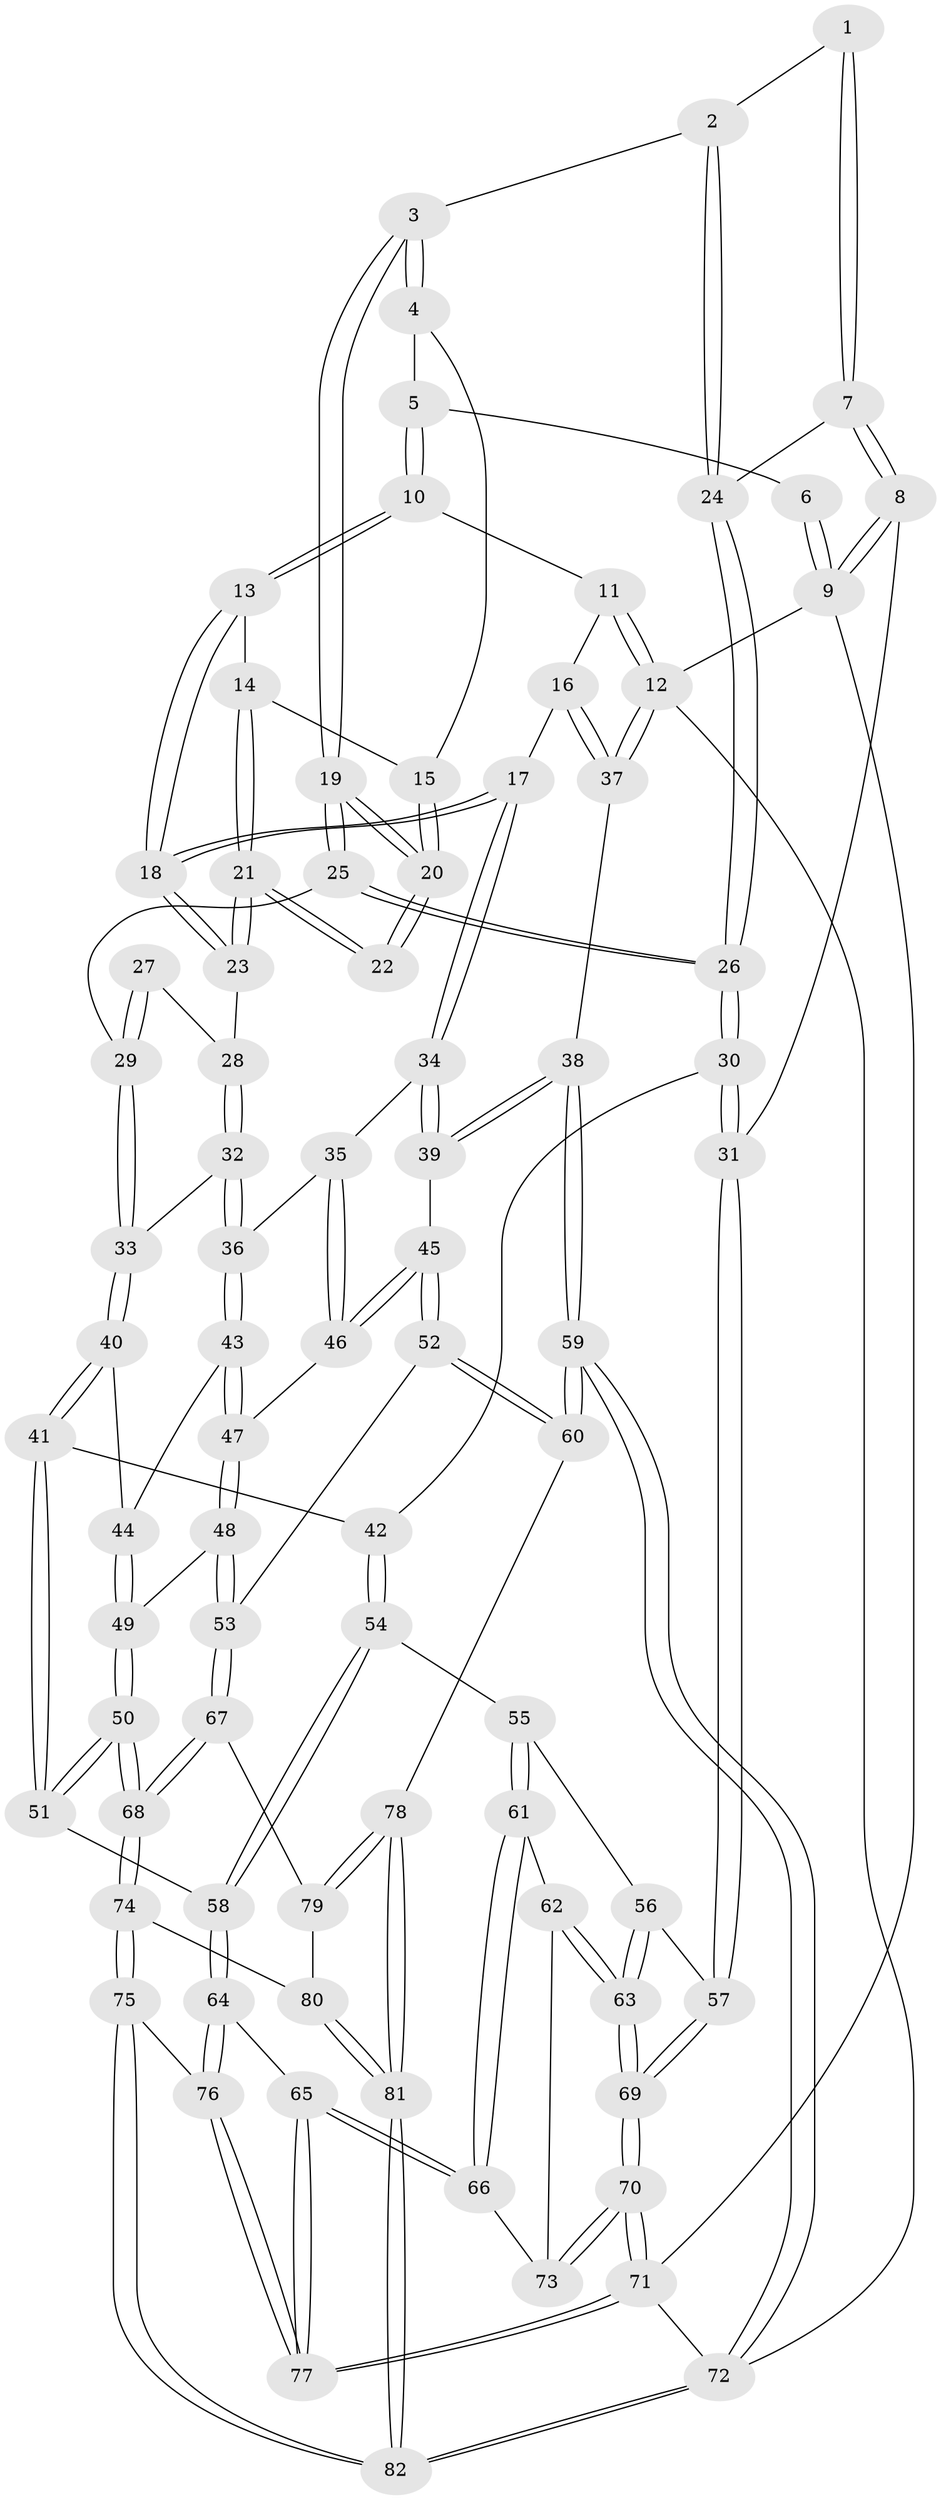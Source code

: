 // coarse degree distribution, {3: 0.5121951219512195, 4: 0.34146341463414637, 6: 0.024390243902439025, 2: 0.0975609756097561, 5: 0.024390243902439025}
// Generated by graph-tools (version 1.1) at 2025/54/03/04/25 22:54:23]
// undirected, 82 vertices, 202 edges
graph export_dot {
  node [color=gray90,style=filled];
  1 [pos="+0.12711947368242818+0"];
  2 [pos="+0.22906829861383152+0.1414947766544294"];
  3 [pos="+0.263351971315279+0.15503795449082175"];
  4 [pos="+0.45682773684535183+0"];
  5 [pos="+0.5045089477629021+0"];
  6 [pos="+0.07605456167627303+0"];
  7 [pos="+0.013164827853486896+0.21545534306344516"];
  8 [pos="+0+0.22129060477832374"];
  9 [pos="+0+0"];
  10 [pos="+0.7386048443488262+0"];
  11 [pos="+0.882558957691503+0"];
  12 [pos="+1+0"];
  13 [pos="+0.7252941705422414+0"];
  14 [pos="+0.5250343545178284+0.19661517040481077"];
  15 [pos="+0.4556175495924993+0.15761668034870072"];
  16 [pos="+0.9657675113071577+0.3057234660552758"];
  17 [pos="+0.8021736505166496+0.3251665977264735"];
  18 [pos="+0.7578119407092898+0.2493962806711304"];
  19 [pos="+0.30644111507183514+0.21859658887582176"];
  20 [pos="+0.34260523640528123+0.21699430339429687"];
  21 [pos="+0.5320775095758878+0.2447391349894512"];
  22 [pos="+0.38434088579040343+0.2382920758425198"];
  23 [pos="+0.5443229968170303+0.27352382761745286"];
  24 [pos="+0.05216853711532582+0.22494237386539806"];
  25 [pos="+0.2834561008881178+0.38121453699418717"];
  26 [pos="+0.18049294897217555+0.44014707100501244"];
  27 [pos="+0.42967923956245474+0.28167624355174464"];
  28 [pos="+0.5359150959260575+0.29263572757774503"];
  29 [pos="+0.4282478257278186+0.43793775218016856"];
  30 [pos="+0.13469285065303582+0.5230808879077743"];
  31 [pos="+0+0.5349976106238448"];
  32 [pos="+0.51622120878504+0.41046702460792367"];
  33 [pos="+0.43543278039863115+0.4419724186938673"];
  34 [pos="+0.768537272101217+0.41268906426940505"];
  35 [pos="+0.7236913268614191+0.44726379113759646"];
  36 [pos="+0.670370465591336+0.4704483299990756"];
  37 [pos="+1+0.3495452350207889"];
  38 [pos="+1+0.5667568583874139"];
  39 [pos="+0.8976646892541208+0.5469573538356817"];
  40 [pos="+0.42860970026620365+0.5821530879816826"];
  41 [pos="+0.4196532448720583+0.5971735706302764"];
  42 [pos="+0.1971116721197577+0.6280663671838844"];
  43 [pos="+0.6355033452391113+0.5672948089840744"];
  44 [pos="+0.6060848851867248+0.5946176941715949"];
  45 [pos="+0.819271025598221+0.6987309272948584"];
  46 [pos="+0.7956614370788413+0.6766414519387928"];
  47 [pos="+0.704465912908209+0.644431795998845"];
  48 [pos="+0.6442583350670809+0.7391412208721175"];
  49 [pos="+0.5834718532012538+0.7248918091566596"];
  50 [pos="+0.490595885820155+0.7804626501466584"];
  51 [pos="+0.461773501571511+0.753439040974374"];
  52 [pos="+0.8291036982217819+0.7407915555677004"];
  53 [pos="+0.7523453255446432+0.8066444366114824"];
  54 [pos="+0.19703588066326222+0.6367536038346869"];
  55 [pos="+0.12184016885169582+0.7310918716186586"];
  56 [pos="+0.06734158003808761+0.7405447141721616"];
  57 [pos="+0+0.5359864614538598"];
  58 [pos="+0.2759105180358006+0.7657711476068768"];
  59 [pos="+1+0.7666766606327219"];
  60 [pos="+1+0.798740187960774"];
  61 [pos="+0.12071619695028485+0.7763826379174583"];
  62 [pos="+0.057132733273235405+0.8228376493467754"];
  63 [pos="+0+0.8555758433422721"];
  64 [pos="+0.2657157437489773+0.8275163453558695"];
  65 [pos="+0.16048256425428914+0.8510362834069894"];
  66 [pos="+0.13962895114688606+0.8381593909153542"];
  67 [pos="+0.7493601093297961+0.8173316083669628"];
  68 [pos="+0.5048574367564279+1"];
  69 [pos="+0+1"];
  70 [pos="+0+1"];
  71 [pos="+0+1"];
  72 [pos="+1+1"];
  73 [pos="+0.1110617750885276+0.8541602605506187"];
  74 [pos="+0.49687189482269245+1"];
  75 [pos="+0.4412965136536205+1"];
  76 [pos="+0.40513874789877835+1"];
  77 [pos="+0.1566907452672188+1"];
  78 [pos="+0.8902349833371207+0.9634715216199508"];
  79 [pos="+0.786212400490993+0.8957499246500182"];
  80 [pos="+0.7607192360949743+0.9508356118390661"];
  81 [pos="+0.8595464377736708+1"];
  82 [pos="+0.8593295474068579+1"];
  1 -- 2;
  1 -- 7;
  1 -- 7;
  2 -- 3;
  2 -- 24;
  2 -- 24;
  3 -- 4;
  3 -- 4;
  3 -- 19;
  3 -- 19;
  4 -- 5;
  4 -- 15;
  5 -- 6;
  5 -- 10;
  5 -- 10;
  6 -- 9;
  6 -- 9;
  7 -- 8;
  7 -- 8;
  7 -- 24;
  8 -- 9;
  8 -- 9;
  8 -- 31;
  9 -- 12;
  9 -- 71;
  10 -- 11;
  10 -- 13;
  10 -- 13;
  11 -- 12;
  11 -- 12;
  11 -- 16;
  12 -- 37;
  12 -- 37;
  12 -- 72;
  13 -- 14;
  13 -- 18;
  13 -- 18;
  14 -- 15;
  14 -- 21;
  14 -- 21;
  15 -- 20;
  15 -- 20;
  16 -- 17;
  16 -- 37;
  16 -- 37;
  17 -- 18;
  17 -- 18;
  17 -- 34;
  17 -- 34;
  18 -- 23;
  18 -- 23;
  19 -- 20;
  19 -- 20;
  19 -- 25;
  19 -- 25;
  20 -- 22;
  20 -- 22;
  21 -- 22;
  21 -- 22;
  21 -- 23;
  21 -- 23;
  23 -- 28;
  24 -- 26;
  24 -- 26;
  25 -- 26;
  25 -- 26;
  25 -- 29;
  26 -- 30;
  26 -- 30;
  27 -- 28;
  27 -- 29;
  27 -- 29;
  28 -- 32;
  28 -- 32;
  29 -- 33;
  29 -- 33;
  30 -- 31;
  30 -- 31;
  30 -- 42;
  31 -- 57;
  31 -- 57;
  32 -- 33;
  32 -- 36;
  32 -- 36;
  33 -- 40;
  33 -- 40;
  34 -- 35;
  34 -- 39;
  34 -- 39;
  35 -- 36;
  35 -- 46;
  35 -- 46;
  36 -- 43;
  36 -- 43;
  37 -- 38;
  38 -- 39;
  38 -- 39;
  38 -- 59;
  38 -- 59;
  39 -- 45;
  40 -- 41;
  40 -- 41;
  40 -- 44;
  41 -- 42;
  41 -- 51;
  41 -- 51;
  42 -- 54;
  42 -- 54;
  43 -- 44;
  43 -- 47;
  43 -- 47;
  44 -- 49;
  44 -- 49;
  45 -- 46;
  45 -- 46;
  45 -- 52;
  45 -- 52;
  46 -- 47;
  47 -- 48;
  47 -- 48;
  48 -- 49;
  48 -- 53;
  48 -- 53;
  49 -- 50;
  49 -- 50;
  50 -- 51;
  50 -- 51;
  50 -- 68;
  50 -- 68;
  51 -- 58;
  52 -- 53;
  52 -- 60;
  52 -- 60;
  53 -- 67;
  53 -- 67;
  54 -- 55;
  54 -- 58;
  54 -- 58;
  55 -- 56;
  55 -- 61;
  55 -- 61;
  56 -- 57;
  56 -- 63;
  56 -- 63;
  57 -- 69;
  57 -- 69;
  58 -- 64;
  58 -- 64;
  59 -- 60;
  59 -- 60;
  59 -- 72;
  59 -- 72;
  60 -- 78;
  61 -- 62;
  61 -- 66;
  61 -- 66;
  62 -- 63;
  62 -- 63;
  62 -- 73;
  63 -- 69;
  63 -- 69;
  64 -- 65;
  64 -- 76;
  64 -- 76;
  65 -- 66;
  65 -- 66;
  65 -- 77;
  65 -- 77;
  66 -- 73;
  67 -- 68;
  67 -- 68;
  67 -- 79;
  68 -- 74;
  68 -- 74;
  69 -- 70;
  69 -- 70;
  70 -- 71;
  70 -- 71;
  70 -- 73;
  70 -- 73;
  71 -- 77;
  71 -- 77;
  71 -- 72;
  72 -- 82;
  72 -- 82;
  74 -- 75;
  74 -- 75;
  74 -- 80;
  75 -- 76;
  75 -- 82;
  75 -- 82;
  76 -- 77;
  76 -- 77;
  78 -- 79;
  78 -- 79;
  78 -- 81;
  78 -- 81;
  79 -- 80;
  80 -- 81;
  80 -- 81;
  81 -- 82;
  81 -- 82;
}

